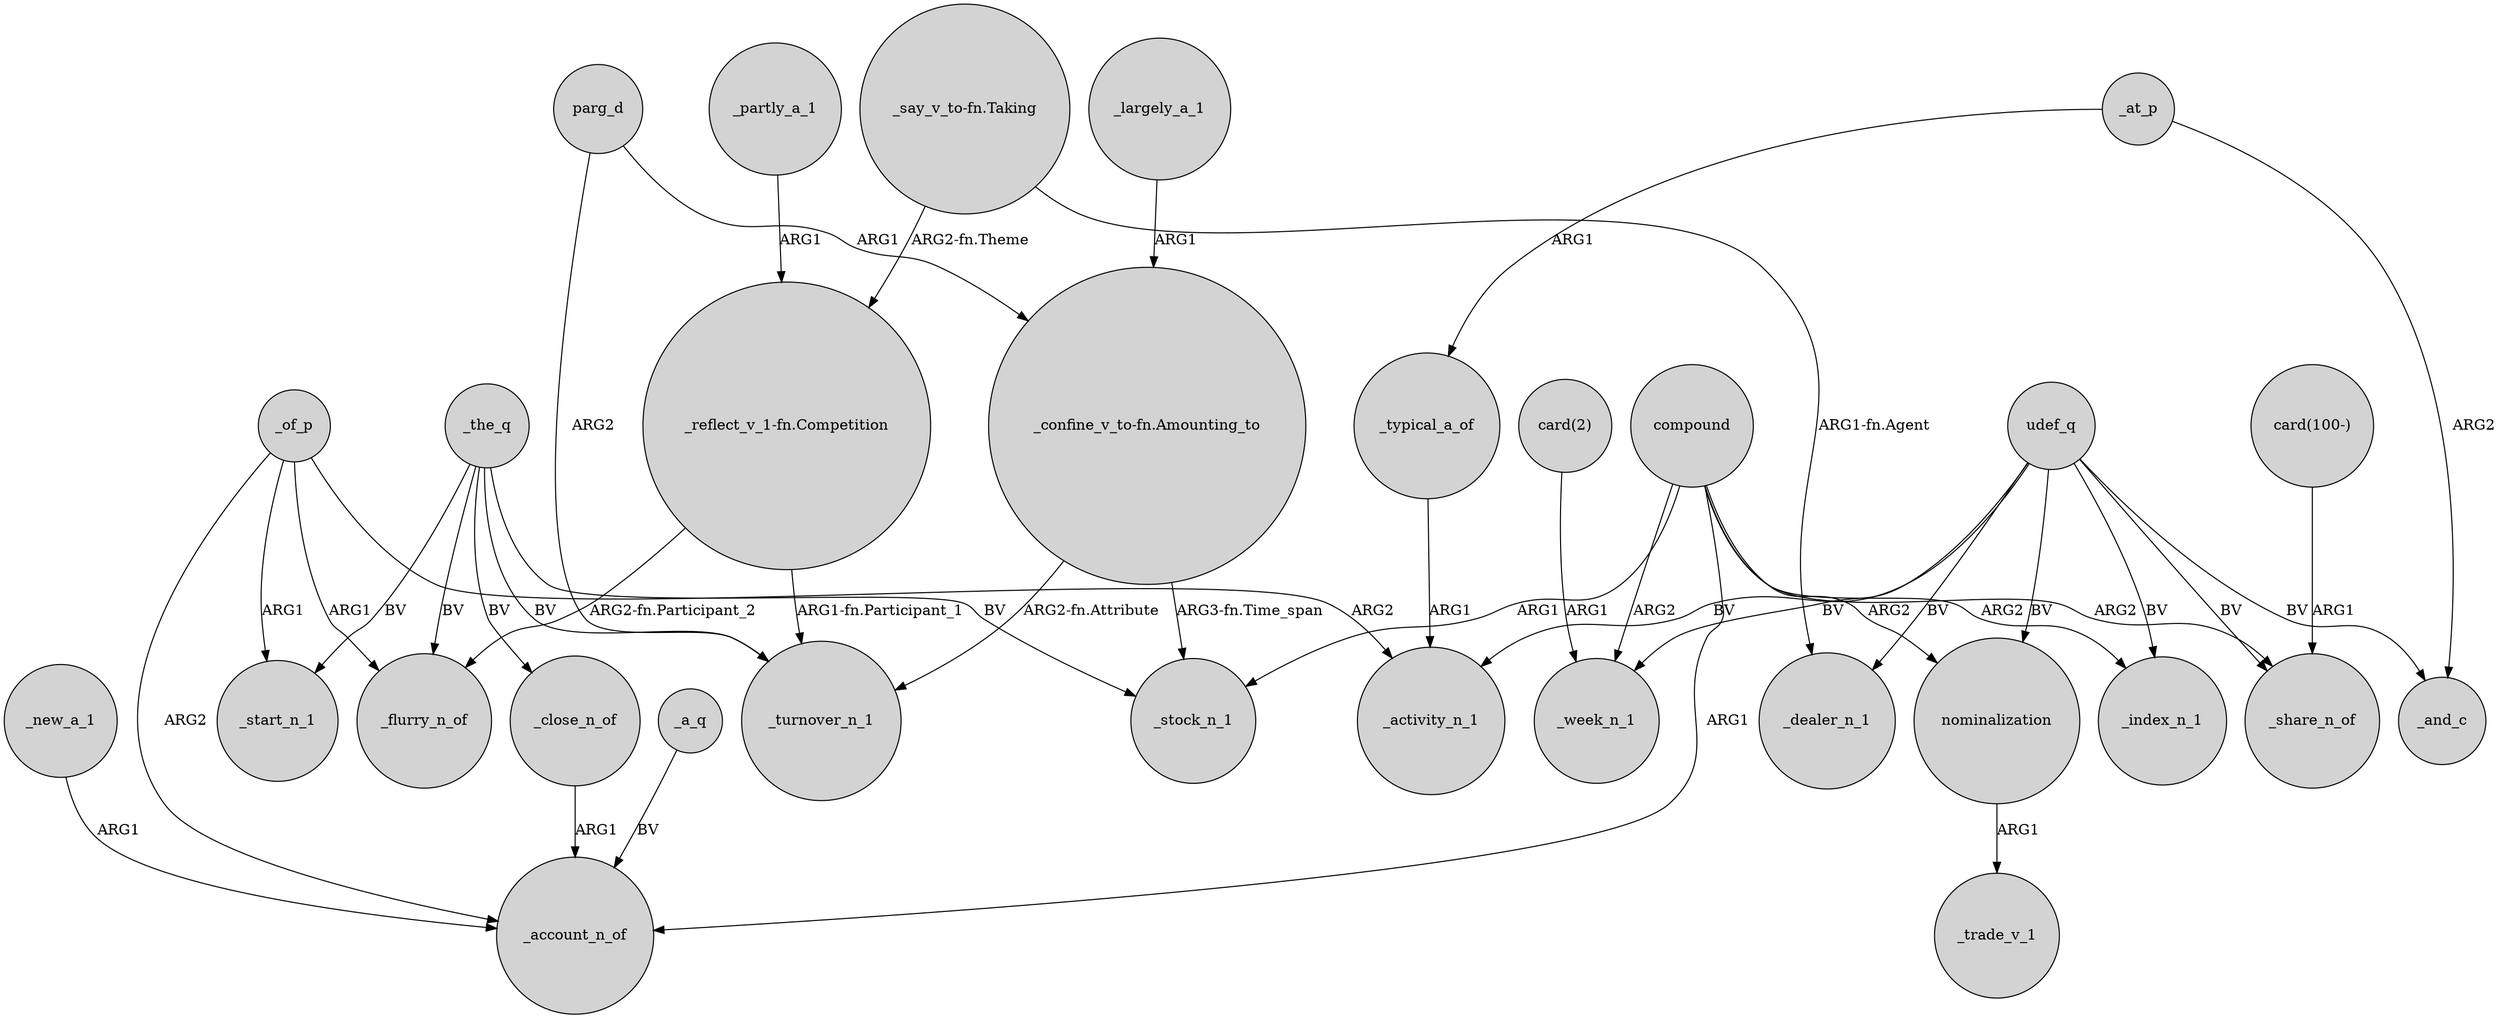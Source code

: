 digraph {
	node [shape=circle style=filled]
	_partly_a_1 -> "_reflect_v_1-fn.Competition" [label=ARG1]
	"_say_v_to-fn.Taking" -> "_reflect_v_1-fn.Competition" [label="ARG2-fn.Theme"]
	_of_p -> _start_n_1 [label=ARG1]
	_of_p -> _activity_n_1 [label=ARG2]
	"card(100-)" -> _share_n_of [label=ARG1]
	udef_q -> nominalization [label=BV]
	_new_a_1 -> _account_n_of [label=ARG1]
	_the_q -> _turnover_n_1 [label=BV]
	udef_q -> _index_n_1 [label=BV]
	_of_p -> _flurry_n_of [label=ARG1]
	"_confine_v_to-fn.Amounting_to" -> _turnover_n_1 [label="ARG2-fn.Attribute"]
	udef_q -> _and_c [label=BV]
	"_reflect_v_1-fn.Competition" -> _turnover_n_1 [label="ARG1-fn.Participant_1"]
	parg_d -> "_confine_v_to-fn.Amounting_to" [label=ARG1]
	compound -> _stock_n_1 [label=ARG1]
	compound -> _week_n_1 [label=ARG2]
	compound -> nominalization [label=ARG2]
	udef_q -> _week_n_1 [label=BV]
	_the_q -> _stock_n_1 [label=BV]
	_at_p -> _and_c [label=ARG2]
	_of_p -> _account_n_of [label=ARG2]
	udef_q -> _share_n_of [label=BV]
	"_confine_v_to-fn.Amounting_to" -> _stock_n_1 [label="ARG3-fn.Time_span"]
	compound -> _index_n_1 [label=ARG2]
	udef_q -> _dealer_n_1 [label=BV]
	compound -> _share_n_of [label=ARG2]
	_the_q -> _flurry_n_of [label=BV]
	_at_p -> _typical_a_of [label=ARG1]
	_the_q -> _start_n_1 [label=BV]
	"_say_v_to-fn.Taking" -> _dealer_n_1 [label="ARG1-fn.Agent"]
	"_reflect_v_1-fn.Competition" -> _flurry_n_of [label="ARG2-fn.Participant_2"]
	_a_q -> _account_n_of [label=BV]
	_the_q -> _close_n_of [label=BV]
	_close_n_of -> _account_n_of [label=ARG1]
	"card(2)" -> _week_n_1 [label=ARG1]
	compound -> _account_n_of [label=ARG1]
	_typical_a_of -> _activity_n_1 [label=ARG1]
	udef_q -> _activity_n_1 [label=BV]
	parg_d -> _turnover_n_1 [label=ARG2]
	_largely_a_1 -> "_confine_v_to-fn.Amounting_to" [label=ARG1]
	nominalization -> _trade_v_1 [label=ARG1]
}
